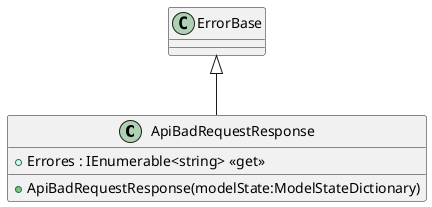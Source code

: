@startuml
class ApiBadRequestResponse {
    + Errores : IEnumerable<string> <<get>>
    + ApiBadRequestResponse(modelState:ModelStateDictionary)
}
ErrorBase <|-- ApiBadRequestResponse
@enduml
